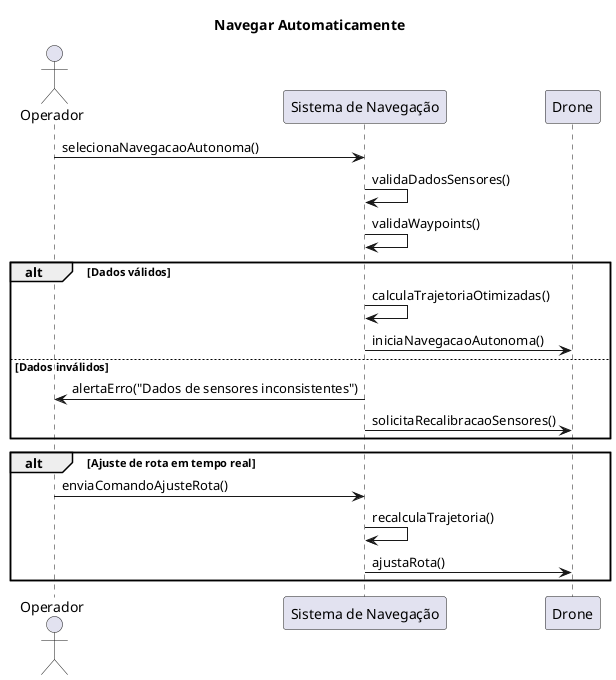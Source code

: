 @startuml
title Navegar Automaticamente

actor Operador
participant "Sistema de Navegação" as SN
participant "Drone" as Drone

Operador -> SN : selecionaNavegacaoAutonoma()
SN -> SN : validaDadosSensores()
SN -> SN : validaWaypoints()

alt Dados válidos
    SN -> SN : calculaTrajetoriaOtimizadas()
    SN -> Drone : iniciaNavegacaoAutonoma()
else Dados inválidos
    SN -> Operador : alertaErro("Dados de sensores inconsistentes")
    SN -> Drone : solicitaRecalibracaoSensores()
end

alt Ajuste de rota em tempo real
    Operador -> SN : enviaComandoAjusteRota()
    SN -> SN : recalculaTrajetoria()
    SN -> Drone : ajustaRota()
end

@enduml
